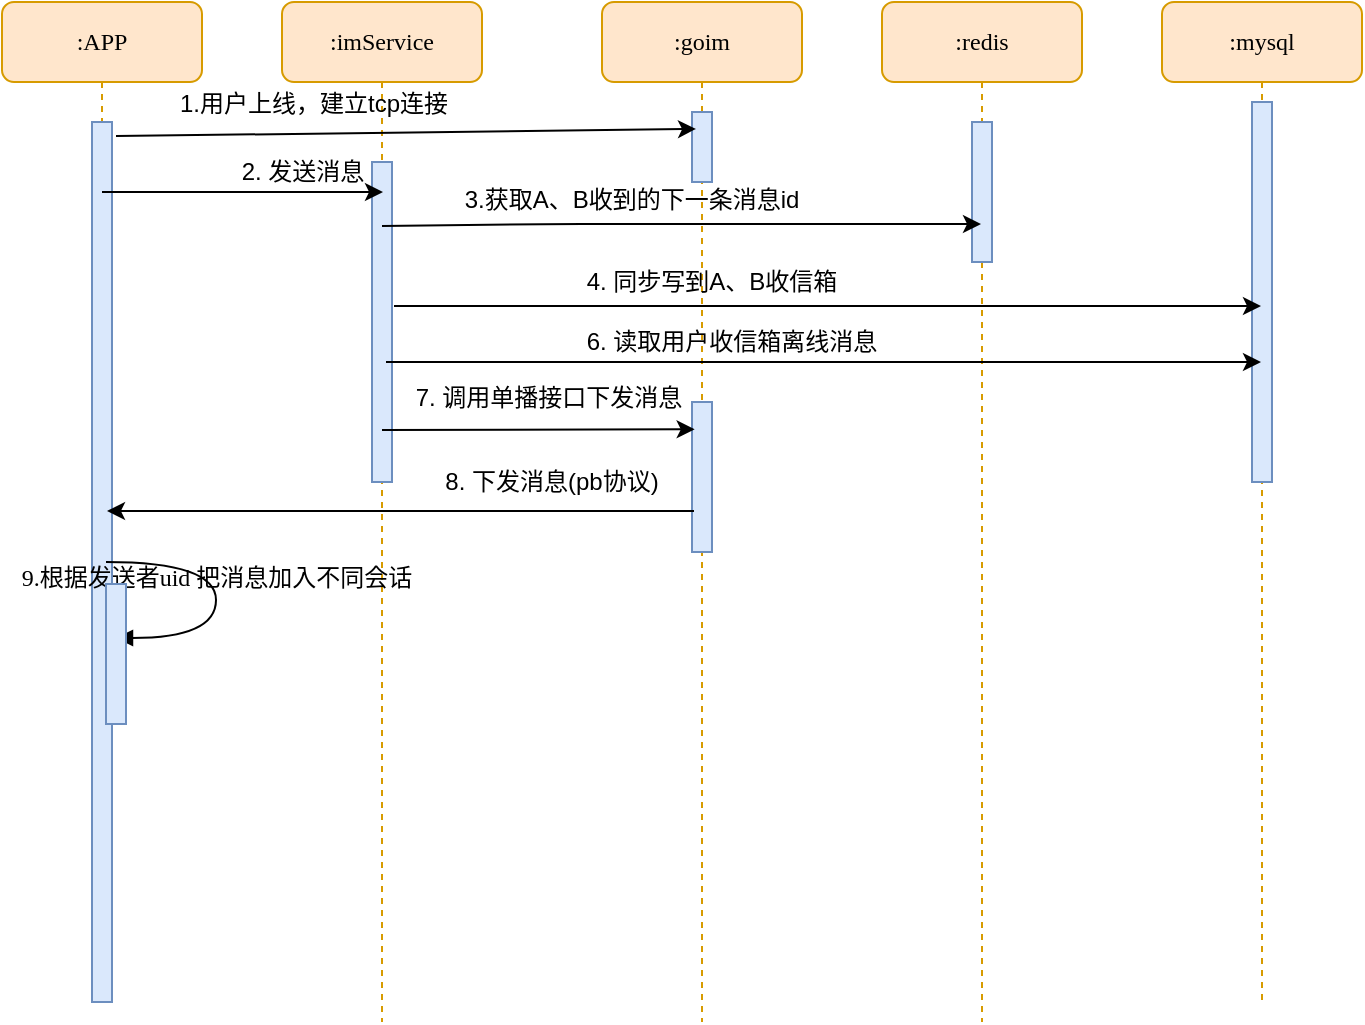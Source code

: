 <mxfile version="12.6.2" type="github"><diagram name="Page-1" id="13e1069c-82ec-6db2-03f1-153e76fe0fe0"><mxGraphModel dx="773" dy="378" grid="1" gridSize="10" guides="1" tooltips="1" connect="1" arrows="1" fold="1" page="1" pageScale="1" pageWidth="1100" pageHeight="850" background="#ffffff" math="0" shadow="0"><root><mxCell id="0"/><mxCell id="1" parent="0"/><mxCell id="7baba1c4bc27f4b0-2" value=":imService" style="shape=umlLifeline;perimeter=lifelinePerimeter;whiteSpace=wrap;html=1;container=1;collapsible=0;recursiveResize=0;outlineConnect=0;rounded=1;shadow=0;comic=0;labelBackgroundColor=none;strokeWidth=1;fontFamily=Verdana;fontSize=12;align=center;fillColor=#ffe6cc;strokeColor=#d79b00;" parent="1" vertex="1"><mxGeometry x="240" y="80" width="100" height="510" as="geometry"/></mxCell><mxCell id="SCf--bu4-dqeZi4qSqdn-6" value="" style="html=1;points=[];perimeter=orthogonalPerimeter;rounded=0;shadow=0;comic=0;labelBackgroundColor=none;strokeWidth=1;fontFamily=Verdana;fontSize=12;align=center;fillColor=#dae8fc;strokeColor=#6c8ebf;" parent="7baba1c4bc27f4b0-2" vertex="1"><mxGeometry x="45" y="80" width="10" height="160" as="geometry"/></mxCell><mxCell id="7baba1c4bc27f4b0-3" value=":goim" style="shape=umlLifeline;perimeter=lifelinePerimeter;whiteSpace=wrap;html=1;container=1;collapsible=0;recursiveResize=0;outlineConnect=0;rounded=1;shadow=0;comic=0;labelBackgroundColor=none;strokeWidth=1;fontFamily=Verdana;fontSize=12;align=center;fillColor=#ffe6cc;strokeColor=#d79b00;" parent="1" vertex="1"><mxGeometry x="400" y="80" width="100" height="510" as="geometry"/></mxCell><mxCell id="7baba1c4bc27f4b0-13" value="" style="html=1;points=[];perimeter=orthogonalPerimeter;rounded=0;shadow=0;comic=0;labelBackgroundColor=none;strokeWidth=1;fontFamily=Verdana;fontSize=12;align=center;fillColor=#dae8fc;strokeColor=#6c8ebf;" parent="7baba1c4bc27f4b0-3" vertex="1"><mxGeometry x="45" y="200" width="10" height="75" as="geometry"/></mxCell><mxCell id="SCf--bu4-dqeZi4qSqdn-33" value="" style="html=1;points=[];perimeter=orthogonalPerimeter;rounded=0;shadow=0;comic=0;labelBackgroundColor=none;strokeWidth=1;fontFamily=Verdana;fontSize=12;align=center;fillColor=#dae8fc;strokeColor=#6c8ebf;" parent="7baba1c4bc27f4b0-3" vertex="1"><mxGeometry x="45" y="55" width="10" height="35" as="geometry"/></mxCell><mxCell id="7baba1c4bc27f4b0-4" value=":redis" style="shape=umlLifeline;perimeter=lifelinePerimeter;whiteSpace=wrap;html=1;container=1;collapsible=0;recursiveResize=0;outlineConnect=0;rounded=1;shadow=0;comic=0;labelBackgroundColor=none;strokeWidth=1;fontFamily=Verdana;fontSize=12;align=center;fillColor=#ffe6cc;strokeColor=#d79b00;" parent="1" vertex="1"><mxGeometry x="540" y="80" width="100" height="510" as="geometry"/></mxCell><mxCell id="7baba1c4bc27f4b0-16" value="" style="html=1;points=[];perimeter=orthogonalPerimeter;rounded=0;shadow=0;comic=0;labelBackgroundColor=none;strokeWidth=1;fontFamily=Verdana;fontSize=12;align=center;fillColor=#dae8fc;strokeColor=#6c8ebf;" parent="7baba1c4bc27f4b0-4" vertex="1"><mxGeometry x="45" y="60" width="10" height="70" as="geometry"/></mxCell><mxCell id="7baba1c4bc27f4b0-5" value=":mysql" style="shape=umlLifeline;perimeter=lifelinePerimeter;whiteSpace=wrap;html=1;container=1;collapsible=0;recursiveResize=0;outlineConnect=0;rounded=1;shadow=0;comic=0;labelBackgroundColor=none;strokeWidth=1;fontFamily=Verdana;fontSize=12;align=center;fillColor=#ffe6cc;strokeColor=#d79b00;" parent="1" vertex="1"><mxGeometry x="680" y="80" width="100" height="500" as="geometry"/></mxCell><mxCell id="7baba1c4bc27f4b0-8" value=":APP" style="shape=umlLifeline;perimeter=lifelinePerimeter;whiteSpace=wrap;html=1;container=1;collapsible=0;recursiveResize=0;outlineConnect=0;rounded=1;shadow=0;comic=0;labelBackgroundColor=none;strokeWidth=1;fontFamily=Verdana;fontSize=12;align=center;fillColor=#ffe6cc;strokeColor=#d79b00;" parent="1" vertex="1"><mxGeometry x="100" y="80" width="100" height="500" as="geometry"/></mxCell><mxCell id="7baba1c4bc27f4b0-9" value="" style="html=1;points=[];perimeter=orthogonalPerimeter;rounded=0;shadow=0;comic=0;labelBackgroundColor=none;strokeWidth=1;fontFamily=Verdana;fontSize=12;align=center;fillColor=#dae8fc;strokeColor=#6c8ebf;" parent="7baba1c4bc27f4b0-8" vertex="1"><mxGeometry x="45" y="60" width="10" height="440" as="geometry"/></mxCell><mxCell id="7baba1c4bc27f4b0-19" value="" style="html=1;points=[];perimeter=orthogonalPerimeter;rounded=0;shadow=0;comic=0;labelBackgroundColor=none;strokeWidth=1;fontFamily=Verdana;fontSize=12;align=center;fillColor=#dae8fc;strokeColor=#6c8ebf;" parent="1" vertex="1"><mxGeometry x="725" y="130" width="10" height="190" as="geometry"/></mxCell><mxCell id="ZvRYTC18ovLtI7Ebb16t-18" value="9.根据发送者uid 把消息加入不同会话" style="html=1;verticalAlign=bottom;endArrow=block;labelBackgroundColor=none;fontFamily=Verdana;fontSize=12;elbow=vertical;edgeStyle=orthogonalEdgeStyle;curved=1;entryX=1;entryY=0.286;entryPerimeter=0;exitX=1.038;exitY=0.345;exitPerimeter=0;" parent="1" edge="1"><mxGeometry relative="1" as="geometry"><mxPoint x="152" y="360" as="sourcePoint"/><mxPoint x="157" y="398" as="targetPoint"/><Array as="points"><mxPoint x="207" y="360"/><mxPoint x="207" y="398"/></Array></mxGeometry></mxCell><mxCell id="ZvRYTC18ovLtI7Ebb16t-20" value="" style="html=1;points=[];perimeter=orthogonalPerimeter;rounded=0;shadow=0;comic=0;labelBackgroundColor=none;strokeWidth=1;fontFamily=Verdana;fontSize=12;align=center;fillColor=#dae8fc;strokeColor=#6c8ebf;" parent="1" vertex="1"><mxGeometry x="152" y="371" width="10" height="70" as="geometry"/></mxCell><mxCell id="SCf--bu4-dqeZi4qSqdn-8" value="" style="endArrow=classic;html=1;entryX=0.133;entryY=0.182;entryDx=0;entryDy=0;entryPerimeter=0;" parent="1" target="7baba1c4bc27f4b0-13" edge="1"><mxGeometry width="50" height="50" relative="1" as="geometry"><mxPoint x="290" y="294" as="sourcePoint"/><mxPoint x="440" y="295" as="targetPoint"/></mxGeometry></mxCell><mxCell id="SCf--bu4-dqeZi4qSqdn-10" value="7. 调用单播接口下发消息" style="text;html=1;strokeColor=none;fillColor=none;align=center;verticalAlign=middle;whiteSpace=wrap;rounded=0;" parent="1" vertex="1"><mxGeometry x="297" y="268" width="153" height="20" as="geometry"/></mxCell><mxCell id="SCf--bu4-dqeZi4qSqdn-20" value="" style="endArrow=classic;html=1;" parent="1" target="7baba1c4bc27f4b0-5" edge="1"><mxGeometry width="50" height="50" relative="1" as="geometry"><mxPoint x="292" y="260" as="sourcePoint"/><mxPoint x="714" y="260" as="targetPoint"/></mxGeometry></mxCell><mxCell id="SCf--bu4-dqeZi4qSqdn-21" value="8. 下发消息(pb协议)" style="text;html=1;strokeColor=none;fillColor=none;align=center;verticalAlign=middle;whiteSpace=wrap;rounded=0;" parent="1" vertex="1"><mxGeometry x="320" y="310" width="110" height="20" as="geometry"/></mxCell><mxCell id="SCf--bu4-dqeZi4qSqdn-23" value="1.用户上线，建立tcp连接" style="text;html=1;strokeColor=none;fillColor=none;align=center;verticalAlign=middle;whiteSpace=wrap;rounded=0;" parent="1" vertex="1"><mxGeometry x="172" y="121" width="168" height="20" as="geometry"/></mxCell><mxCell id="SCf--bu4-dqeZi4qSqdn-24" value="" style="endArrow=classic;html=1;entryX=0.2;entryY=0.242;entryDx=0;entryDy=0;entryPerimeter=0;exitX=1.2;exitY=0.016;exitDx=0;exitDy=0;exitPerimeter=0;" parent="1" source="7baba1c4bc27f4b0-9" target="SCf--bu4-dqeZi4qSqdn-33" edge="1"><mxGeometry width="50" height="50" relative="1" as="geometry"><mxPoint x="150" y="146" as="sourcePoint"/><mxPoint x="440" y="146" as="targetPoint"/></mxGeometry></mxCell><mxCell id="SCf--bu4-dqeZi4qSqdn-27" value="" style="endArrow=classic;html=1;" parent="1" edge="1" target="7baba1c4bc27f4b0-5"><mxGeometry width="50" height="50" relative="1" as="geometry"><mxPoint x="296" y="232" as="sourcePoint"/><mxPoint x="584" y="231" as="targetPoint"/></mxGeometry></mxCell><mxCell id="RCsnb_gnlq1DFu9hrXaE-1" value="" style="endArrow=classic;html=1;" parent="1" edge="1"><mxGeometry width="50" height="50" relative="1" as="geometry"><mxPoint x="290" y="192" as="sourcePoint"/><mxPoint x="589.5" y="191" as="targetPoint"/><Array as="points"><mxPoint x="380" y="191"/></Array></mxGeometry></mxCell><mxCell id="RCsnb_gnlq1DFu9hrXaE-2" value="3.获取A、B收到的下一条消息id" style="text;html=1;strokeColor=none;fillColor=none;align=center;verticalAlign=middle;whiteSpace=wrap;rounded=0;" parent="1" vertex="1"><mxGeometry x="330" y="169" width="170" height="20" as="geometry"/></mxCell><mxCell id="RCsnb_gnlq1DFu9hrXaE-4" value="4. 同步写到A、B收信箱" style="text;html=1;strokeColor=none;fillColor=none;align=center;verticalAlign=middle;whiteSpace=wrap;rounded=0;" parent="1" vertex="1"><mxGeometry x="390" y="210" width="130" height="20" as="geometry"/></mxCell><mxCell id="RCsnb_gnlq1DFu9hrXaE-5" value="6. 读取用户收信箱离线消息" style="text;html=1;strokeColor=none;fillColor=none;align=center;verticalAlign=middle;whiteSpace=wrap;rounded=0;" parent="1" vertex="1"><mxGeometry x="380" y="240" width="170" height="20" as="geometry"/></mxCell><mxCell id="RCsnb_gnlq1DFu9hrXaE-6" value="" style="endArrow=classic;html=1;" parent="1" edge="1"><mxGeometry width="50" height="50" relative="1" as="geometry"><mxPoint x="446" y="334.5" as="sourcePoint"/><mxPoint x="152.5" y="334.5" as="targetPoint"/></mxGeometry></mxCell><mxCell id="PcQ4e6wnhGGZFkVPTAP7-1" value="" style="endArrow=classic;html=1;" edge="1" parent="1"><mxGeometry width="50" height="50" relative="1" as="geometry"><mxPoint x="150" y="175" as="sourcePoint"/><mxPoint x="290.5" y="175" as="targetPoint"/><Array as="points"><mxPoint x="240.5" y="175"/></Array></mxGeometry></mxCell><mxCell id="PcQ4e6wnhGGZFkVPTAP7-2" value="2. 发送消息" style="text;html=1;strokeColor=none;fillColor=none;align=center;verticalAlign=middle;whiteSpace=wrap;rounded=0;" vertex="1" parent="1"><mxGeometry x="190" y="155" width="121" height="20" as="geometry"/></mxCell></root></mxGraphModel></diagram></mxfile>
